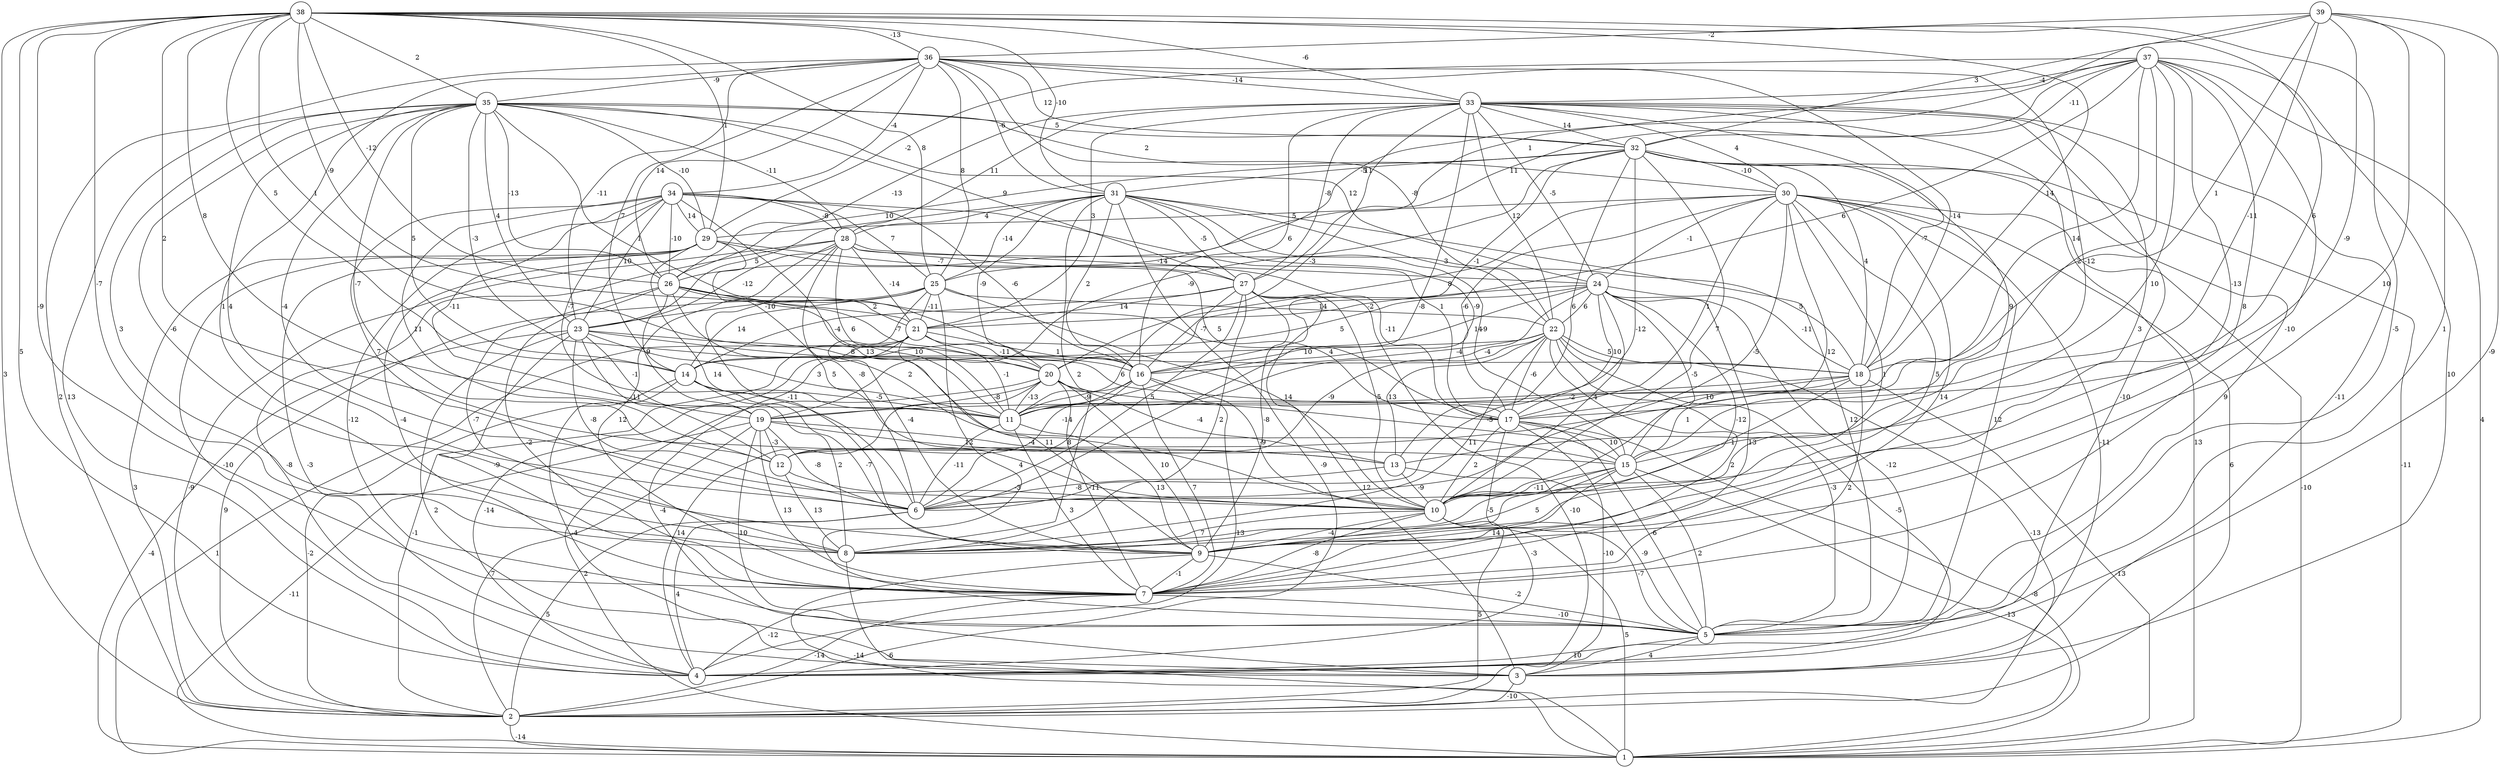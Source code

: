 graph { 
	 fontname="Helvetica,Arial,sans-serif" 
	 node [shape = circle]; 
	 39 -- 4 [label = "-9"];
	 39 -- 5 [label = "1"];
	 39 -- 9 [label = "10"];
	 39 -- 11 [label = "-11"];
	 39 -- 13 [label = "-9"];
	 39 -- 18 [label = "1"];
	 39 -- 26 [label = "1"];
	 39 -- 32 [label = "3"];
	 39 -- 36 [label = "-2"];
	 38 -- 2 [label = "3"];
	 38 -- 4 [label = "5"];
	 38 -- 5 [label = "-5"];
	 38 -- 7 [label = "-9"];
	 38 -- 8 [label = "-7"];
	 38 -- 11 [label = "8"];
	 38 -- 13 [label = "2"];
	 38 -- 14 [label = "5"];
	 38 -- 16 [label = "1"];
	 38 -- 17 [label = "6"];
	 38 -- 18 [label = "14"];
	 38 -- 21 [label = "-9"];
	 38 -- 25 [label = "8"];
	 38 -- 26 [label = "-12"];
	 38 -- 29 [label = "1"];
	 38 -- 31 [label = "-10"];
	 38 -- 33 [label = "-6"];
	 38 -- 35 [label = "2"];
	 38 -- 36 [label = "-13"];
	 37 -- 1 [label = "4"];
	 37 -- 3 [label = "10"];
	 37 -- 6 [label = "10"];
	 37 -- 7 [label = "-10"];
	 37 -- 9 [label = "8"];
	 37 -- 10 [label = "-13"];
	 37 -- 12 [label = "2"];
	 37 -- 19 [label = "14"];
	 37 -- 20 [label = "6"];
	 37 -- 25 [label = "-5"];
	 37 -- 27 [label = "11"];
	 37 -- 29 [label = "-2"];
	 37 -- 32 [label = "-11"];
	 37 -- 33 [label = "-4"];
	 36 -- 2 [label = "2"];
	 36 -- 8 [label = "1"];
	 36 -- 14 [label = "7"];
	 36 -- 15 [label = "-12"];
	 36 -- 18 [label = "-14"];
	 36 -- 22 [label = "-8"];
	 36 -- 23 [label = "-11"];
	 36 -- 25 [label = "8"];
	 36 -- 26 [label = "14"];
	 36 -- 31 [label = "-6"];
	 36 -- 32 [label = "12"];
	 36 -- 33 [label = "-14"];
	 36 -- 34 [label = "-4"];
	 36 -- 35 [label = "-9"];
	 35 -- 4 [label = "13"];
	 35 -- 6 [label = "4"];
	 35 -- 8 [label = "3"];
	 35 -- 9 [label = "-6"];
	 35 -- 10 [label = "-4"];
	 35 -- 12 [label = "-7"];
	 35 -- 14 [label = "5"];
	 35 -- 16 [label = "1"];
	 35 -- 20 [label = "-3"];
	 35 -- 23 [label = "4"];
	 35 -- 24 [label = "12"];
	 35 -- 26 [label = "-13"];
	 35 -- 27 [label = "9"];
	 35 -- 28 [label = "-11"];
	 35 -- 29 [label = "-10"];
	 35 -- 30 [label = "2"];
	 35 -- 32 [label = "5"];
	 34 -- 5 [label = "-12"];
	 34 -- 6 [label = "7"];
	 34 -- 10 [label = "13"];
	 34 -- 11 [label = "-7"];
	 34 -- 12 [label = "11"];
	 34 -- 16 [label = "-6"];
	 34 -- 17 [label = "1"];
	 34 -- 19 [label = "-11"];
	 34 -- 23 [label = "10"];
	 34 -- 25 [label = "7"];
	 34 -- 26 [label = "-10"];
	 34 -- 28 [label = "-8"];
	 34 -- 29 [label = "14"];
	 33 -- 1 [label = "13"];
	 33 -- 3 [label = "-11"];
	 33 -- 4 [label = "-10"];
	 33 -- 6 [label = "-8"];
	 33 -- 9 [label = "3"];
	 33 -- 11 [label = "-3"];
	 33 -- 16 [label = "6"];
	 33 -- 18 [label = "-7"];
	 33 -- 21 [label = "3"];
	 33 -- 22 [label = "12"];
	 33 -- 24 [label = "-5"];
	 33 -- 26 [label = "-13"];
	 33 -- 27 [label = "-8"];
	 33 -- 28 [label = "11"];
	 33 -- 30 [label = "4"];
	 33 -- 32 [label = "14"];
	 32 -- 1 [label = "-11"];
	 32 -- 5 [label = "9"];
	 32 -- 6 [label = "-12"];
	 32 -- 10 [label = "7"];
	 32 -- 13 [label = "6"];
	 32 -- 15 [label = "9"];
	 32 -- 16 [label = "-1"];
	 32 -- 18 [label = "4"];
	 32 -- 19 [label = "-9"];
	 32 -- 26 [label = "10"];
	 32 -- 30 [label = "-10"];
	 32 -- 31 [label = "11"];
	 31 -- 2 [label = "-9"];
	 31 -- 5 [label = "12"];
	 31 -- 8 [label = "2"];
	 31 -- 15 [label = "-9"];
	 31 -- 16 [label = "2"];
	 31 -- 17 [label = "-9"];
	 31 -- 20 [label = "-9"];
	 31 -- 22 [label = "3"];
	 31 -- 23 [label = "5"];
	 31 -- 25 [label = "-14"];
	 31 -- 27 [label = "-5"];
	 31 -- 28 [label = "4"];
	 30 -- 1 [label = "-10"];
	 30 -- 2 [label = "6"];
	 30 -- 3 [label = "-11"];
	 30 -- 5 [label = "12"];
	 30 -- 6 [label = "-5"];
	 30 -- 7 [label = "14"];
	 30 -- 8 [label = "1"];
	 30 -- 9 [label = "5"];
	 30 -- 10 [label = "12"];
	 30 -- 11 [label = "-6"];
	 30 -- 17 [label = "1"];
	 30 -- 20 [label = "8"];
	 30 -- 24 [label = "-1"];
	 30 -- 29 [label = "5"];
	 29 -- 2 [label = "3"];
	 29 -- 3 [label = "-3"];
	 29 -- 4 [label = "-10"];
	 29 -- 6 [label = "14"];
	 29 -- 7 [label = "-4"];
	 29 -- 10 [label = "5"];
	 29 -- 17 [label = "5"];
	 29 -- 27 [label = "-7"];
	 28 -- 2 [label = "-9"];
	 28 -- 4 [label = "-8"];
	 28 -- 6 [label = "-8"];
	 28 -- 7 [label = "12"];
	 28 -- 9 [label = "-11"];
	 28 -- 11 [label = "6"];
	 28 -- 17 [label = "-11"];
	 28 -- 18 [label = "5"];
	 28 -- 21 [label = "-14"];
	 28 -- 23 [label = "-12"];
	 28 -- 24 [label = "-14"];
	 27 -- 2 [label = "-10"];
	 27 -- 3 [label = "12"];
	 27 -- 6 [label = "5"];
	 27 -- 8 [label = "2"];
	 27 -- 9 [label = "-8"];
	 27 -- 10 [label = "5"];
	 27 -- 14 [label = "-4"];
	 27 -- 16 [label = "-7"];
	 27 -- 21 [label = "14"];
	 26 -- 7 [label = "-2"];
	 26 -- 8 [label = "-7"];
	 26 -- 11 [label = "10"];
	 26 -- 15 [label = "2"];
	 26 -- 17 [label = "4"];
	 26 -- 19 [label = "9"];
	 26 -- 20 [label = "-7"];
	 26 -- 21 [label = "2"];
	 25 -- 2 [label = "9"];
	 25 -- 5 [label = "4"];
	 25 -- 9 [label = "-4"];
	 25 -- 10 [label = "14"];
	 25 -- 14 [label = "14"];
	 25 -- 21 [label = "-11"];
	 25 -- 22 [label = "14"];
	 25 -- 23 [label = "-10"];
	 24 -- 5 [label = "-12"];
	 24 -- 7 [label = "13"];
	 24 -- 8 [label = "-12"];
	 24 -- 10 [label = "4"];
	 24 -- 11 [label = "-4"];
	 24 -- 14 [label = "5"];
	 24 -- 15 [label = "-5"];
	 24 -- 16 [label = "14"];
	 24 -- 17 [label = "10"];
	 24 -- 18 [label = "-11"];
	 24 -- 21 [label = "-2"];
	 24 -- 22 [label = "6"];
	 23 -- 1 [label = "-4"];
	 23 -- 3 [label = "2"];
	 23 -- 6 [label = "-8"];
	 23 -- 7 [label = "-9"];
	 23 -- 11 [label = "3"];
	 23 -- 12 [label = "-11"];
	 23 -- 16 [label = "8"];
	 23 -- 17 [label = "6"];
	 23 -- 19 [label = "-1"];
	 22 -- 2 [label = "-13"];
	 22 -- 4 [label = "-5"];
	 22 -- 5 [label = "-3"];
	 22 -- 7 [label = "2"];
	 22 -- 8 [label = "11"];
	 22 -- 12 [label = "-9"];
	 22 -- 13 [label = "13"];
	 22 -- 14 [label = "10"];
	 22 -- 16 [label = "-4"];
	 22 -- 17 [label = "-6"];
	 22 -- 18 [label = "5"];
	 21 -- 1 [label = "1"];
	 21 -- 2 [label = "-1"];
	 21 -- 3 [label = "-4"];
	 21 -- 4 [label = "-14"];
	 21 -- 9 [label = "11"];
	 21 -- 11 [label = "-1"];
	 21 -- 18 [label = "1"];
	 21 -- 20 [label = "-11"];
	 20 -- 1 [label = "2"];
	 20 -- 4 [label = "14"];
	 20 -- 7 [label = "-11"];
	 20 -- 9 [label = "10"];
	 20 -- 11 [label = "-13"];
	 20 -- 13 [label = "-4"];
	 20 -- 15 [label = "-5"];
	 20 -- 19 [label = "-8"];
	 19 -- 1 [label = "-11"];
	 19 -- 2 [label = "7"];
	 19 -- 5 [label = "10"];
	 19 -- 6 [label = "-8"];
	 19 -- 7 [label = "13"];
	 19 -- 12 [label = "-3"];
	 19 -- 13 [label = "12"];
	 19 -- 15 [label = "-4"];
	 18 -- 1 [label = "-13"];
	 18 -- 7 [label = "2"];
	 18 -- 10 [label = "1"];
	 18 -- 11 [label = "-2"];
	 18 -- 15 [label = "1"];
	 18 -- 17 [label = "10"];
	 17 -- 1 [label = "-8"];
	 17 -- 3 [label = "-10"];
	 17 -- 4 [label = "-3"];
	 17 -- 5 [label = "-6"];
	 17 -- 10 [label = "2"];
	 17 -- 15 [label = "10"];
	 16 -- 4 [label = "13"];
	 16 -- 6 [label = "8"];
	 16 -- 7 [label = "7"];
	 16 -- 10 [label = "-9"];
	 16 -- 11 [label = "-9"];
	 16 -- 12 [label = "-14"];
	 15 -- 1 [label = "-13"];
	 15 -- 5 [label = "2"];
	 15 -- 7 [label = "14"];
	 15 -- 8 [label = "-5"];
	 15 -- 9 [label = "5"];
	 15 -- 10 [label = "-11"];
	 14 -- 2 [label = "-2"];
	 14 -- 3 [label = "-4"];
	 14 -- 8 [label = "2"];
	 14 -- 9 [label = "-7"];
	 14 -- 11 [label = "-5"];
	 13 -- 5 [label = "-9"];
	 13 -- 6 [label = "-8"];
	 13 -- 10 [label = "-9"];
	 12 -- 8 [label = "13"];
	 12 -- 10 [label = "-3"];
	 11 -- 6 [label = "-11"];
	 11 -- 7 [label = "3"];
	 11 -- 9 [label = "13"];
	 10 -- 1 [label = "5"];
	 10 -- 2 [label = "5"];
	 10 -- 5 [label = "-7"];
	 10 -- 7 [label = "-8"];
	 10 -- 8 [label = "7"];
	 10 -- 9 [label = "-4"];
	 9 -- 1 [label = "-14"];
	 9 -- 5 [label = "-2"];
	 9 -- 7 [label = "-1"];
	 8 -- 1 [label = "-6"];
	 7 -- 2 [label = "-14"];
	 7 -- 4 [label = "-12"];
	 7 -- 5 [label = "-10"];
	 6 -- 2 [label = "5"];
	 6 -- 4 [label = "4"];
	 5 -- 3 [label = "4"];
	 5 -- 4 [label = "10"];
	 3 -- 2 [label = "-10"];
	 2 -- 1 [label = "-14"];
	 1;
	 2;
	 3;
	 4;
	 5;
	 6;
	 7;
	 8;
	 9;
	 10;
	 11;
	 12;
	 13;
	 14;
	 15;
	 16;
	 17;
	 18;
	 19;
	 20;
	 21;
	 22;
	 23;
	 24;
	 25;
	 26;
	 27;
	 28;
	 29;
	 30;
	 31;
	 32;
	 33;
	 34;
	 35;
	 36;
	 37;
	 38;
	 39;
}
